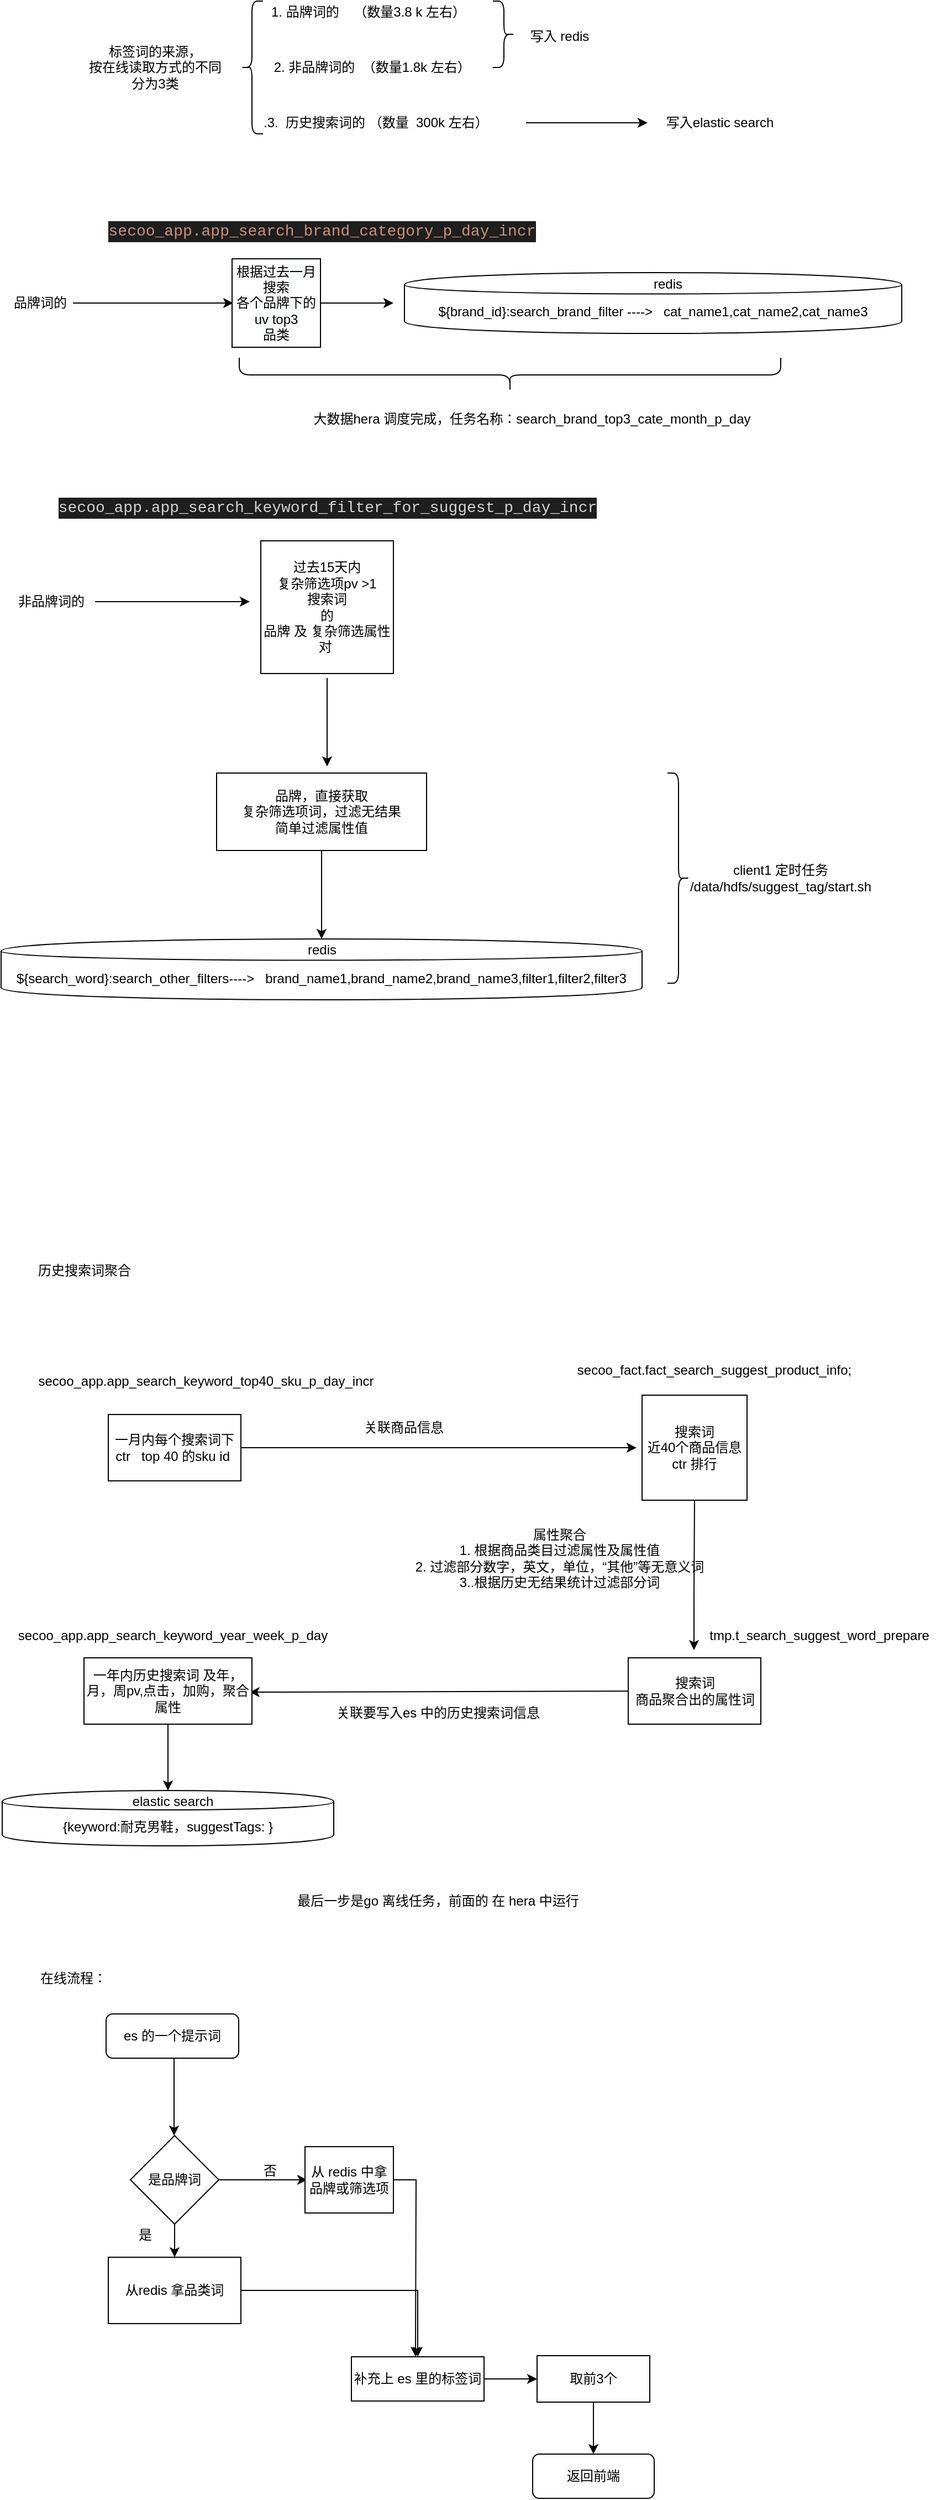 <mxfile version="13.0.9" type="github">
  <diagram id="A91LpBzX5Wgsc4IaKshx" name="Page-1">
    <mxGraphModel dx="925" dy="512" grid="1" gridSize="10" guides="1" tooltips="1" connect="1" arrows="1" fold="1" page="1" pageScale="1" pageWidth="827" pageHeight="1169" math="0" shadow="0">
      <root>
        <mxCell id="0" />
        <mxCell id="1" parent="0" />
        <mxCell id="TyoJxL2L62WcN0cPFRU_-1" value="" style="shape=curlyBracket;whiteSpace=wrap;html=1;rounded=1;" parent="1" vertex="1">
          <mxGeometry x="222" y="72" width="20" height="120" as="geometry" />
        </mxCell>
        <mxCell id="TyoJxL2L62WcN0cPFRU_-4" value="1. 品牌词的&amp;nbsp; &amp;nbsp; （数量3.8 k 左右）" style="text;html=1;align=center;verticalAlign=middle;resizable=0;points=[];autosize=1;" parent="1" vertex="1">
          <mxGeometry x="242" y="72" width="190" height="20" as="geometry" />
        </mxCell>
        <mxCell id="TyoJxL2L62WcN0cPFRU_-7" value="标签词的来源，&lt;br&gt;按在线读取方式的不同&lt;br&gt;分为3类" style="text;html=1;align=center;verticalAlign=middle;resizable=0;points=[];autosize=1;" parent="1" vertex="1">
          <mxGeometry x="74" y="107" width="140" height="50" as="geometry" />
        </mxCell>
        <mxCell id="TyoJxL2L62WcN0cPFRU_-9" value="2. 非品牌词的&amp;nbsp; （数量1.8k 左右）&amp;nbsp;" style="text;html=1;align=center;verticalAlign=middle;resizable=0;points=[];autosize=1;" parent="1" vertex="1">
          <mxGeometry x="242" y="122" width="200" height="20" as="geometry" />
        </mxCell>
        <mxCell id="TyoJxL2L62WcN0cPFRU_-16" value="" style="shape=curlyBracket;whiteSpace=wrap;html=1;rounded=1;rotation=-180;" parent="1" vertex="1">
          <mxGeometry x="450" y="72" width="20" height="60" as="geometry" />
        </mxCell>
        <mxCell id="TyoJxL2L62WcN0cPFRU_-21" value="写入 redis" style="text;html=1;align=center;verticalAlign=middle;resizable=0;points=[];autosize=1;" parent="1" vertex="1">
          <mxGeometry x="475" y="94" width="70" height="20" as="geometry" />
        </mxCell>
        <mxCell id="TyoJxL2L62WcN0cPFRU_-23" value="" style="endArrow=classic;html=1;" parent="1" edge="1">
          <mxGeometry width="50" height="50" relative="1" as="geometry">
            <mxPoint x="480" y="182" as="sourcePoint" />
            <mxPoint x="590" y="182" as="targetPoint" />
          </mxGeometry>
        </mxCell>
        <mxCell id="TyoJxL2L62WcN0cPFRU_-24" value="写入elastic search" style="text;html=1;align=center;verticalAlign=middle;resizable=0;points=[];autosize=1;" parent="1" vertex="1">
          <mxGeometry x="600" y="172" width="110" height="20" as="geometry" />
        </mxCell>
        <mxCell id="TyoJxL2L62WcN0cPFRU_-28" value="" style="edgeStyle=orthogonalEdgeStyle;rounded=0;orthogonalLoop=1;jettySize=auto;html=1;" parent="1" source="TyoJxL2L62WcN0cPFRU_-26" edge="1">
          <mxGeometry relative="1" as="geometry">
            <mxPoint x="215" y="345" as="targetPoint" />
          </mxGeometry>
        </mxCell>
        <mxCell id="TyoJxL2L62WcN0cPFRU_-26" value="品牌词的" style="text;html=1;align=center;verticalAlign=middle;resizable=0;points=[];autosize=1;" parent="1" vertex="1">
          <mxGeometry x="10" y="335" width="60" height="20" as="geometry" />
        </mxCell>
        <mxCell id="TyoJxL2L62WcN0cPFRU_-29" value="&lt;div style=&quot;color: rgb(212 , 212 , 212) ; background-color: rgb(30 , 30 , 30) ; font-family: &amp;#34;consolas&amp;#34; , &amp;#34;courier new&amp;#34; , monospace ; font-size: 14px ; line-height: 19px&quot;&gt;&lt;span style=&quot;color: #ce9178&quot;&gt;secoo_app.app_search_brand_category_p_day_incr&lt;/span&gt;&lt;/div&gt;" style="text;html=1;align=center;verticalAlign=middle;resizable=0;points=[];autosize=1;" parent="1" vertex="1">
          <mxGeometry x="110" y="270" width="370" height="20" as="geometry" />
        </mxCell>
        <mxCell id="TyoJxL2L62WcN0cPFRU_-32" value="" style="edgeStyle=orthogonalEdgeStyle;rounded=0;orthogonalLoop=1;jettySize=auto;html=1;" parent="1" source="TyoJxL2L62WcN0cPFRU_-30" edge="1">
          <mxGeometry relative="1" as="geometry">
            <mxPoint x="360" y="345" as="targetPoint" />
          </mxGeometry>
        </mxCell>
        <mxCell id="TyoJxL2L62WcN0cPFRU_-30" value="&lt;span style=&quot;color: rgb(0 , 0 , 0) ; font-family: &amp;#34;helvetica&amp;#34; ; font-size: 12px ; font-style: normal ; font-weight: 400 ; letter-spacing: normal ; text-align: center ; text-indent: 0px ; text-transform: none ; word-spacing: 0px ; background-color: rgb(248 , 249 , 250) ; float: none ; display: inline&quot;&gt;根据过去一月搜索&lt;/span&gt;&lt;br style=&quot;color: rgb(0 , 0 , 0) ; font-family: &amp;#34;helvetica&amp;#34; ; font-size: 12px ; font-style: normal ; font-weight: 400 ; letter-spacing: normal ; text-align: center ; text-indent: 0px ; text-transform: none ; word-spacing: 0px ; background-color: rgb(248 , 249 , 250)&quot;&gt;&lt;span style=&quot;color: rgb(0 , 0 , 0) ; font-family: &amp;#34;helvetica&amp;#34; ; font-size: 12px ; font-style: normal ; font-weight: 400 ; letter-spacing: normal ; text-align: center ; text-indent: 0px ; text-transform: none ; word-spacing: 0px ; background-color: rgb(248 , 249 , 250) ; float: none ; display: inline&quot;&gt;各个品牌下的&lt;/span&gt;&lt;br style=&quot;color: rgb(0 , 0 , 0) ; font-family: &amp;#34;helvetica&amp;#34; ; font-size: 12px ; font-style: normal ; font-weight: 400 ; letter-spacing: normal ; text-align: center ; text-indent: 0px ; text-transform: none ; word-spacing: 0px ; background-color: rgb(248 , 249 , 250)&quot;&gt;&lt;span style=&quot;color: rgb(0 , 0 , 0) ; font-family: &amp;#34;helvetica&amp;#34; ; font-size: 12px ; font-style: normal ; font-weight: 400 ; letter-spacing: normal ; text-align: center ; text-indent: 0px ; text-transform: none ; word-spacing: 0px ; background-color: rgb(248 , 249 , 250) ; float: none ; display: inline&quot;&gt;uv top3&lt;/span&gt;&lt;br style=&quot;color: rgb(0 , 0 , 0) ; font-family: &amp;#34;helvetica&amp;#34; ; font-size: 12px ; font-style: normal ; font-weight: 400 ; letter-spacing: normal ; text-align: center ; text-indent: 0px ; text-transform: none ; word-spacing: 0px ; background-color: rgb(248 , 249 , 250)&quot;&gt;&lt;span style=&quot;color: rgb(0 , 0 , 0) ; font-family: &amp;#34;helvetica&amp;#34; ; font-size: 12px ; font-style: normal ; font-weight: 400 ; letter-spacing: normal ; text-align: center ; text-indent: 0px ; text-transform: none ; word-spacing: 0px ; background-color: rgb(248 , 249 , 250) ; float: none ; display: inline&quot;&gt;品类&lt;/span&gt;" style="whiteSpace=wrap;html=1;aspect=fixed;" parent="1" vertex="1">
          <mxGeometry x="214" y="305" width="80" height="80" as="geometry" />
        </mxCell>
        <mxCell id="TyoJxL2L62WcN0cPFRU_-33" value="${brand_id}:search_brand_filter ----&amp;gt;&amp;nbsp; &amp;nbsp;cat_name1,cat_name2,cat_name3" style="shape=cylinder;whiteSpace=wrap;html=1;boundedLbl=1;backgroundOutline=1;" parent="1" vertex="1">
          <mxGeometry x="370" y="317.5" width="450" height="55" as="geometry" />
        </mxCell>
        <mxCell id="TyoJxL2L62WcN0cPFRU_-34" value="redis" style="text;html=1;align=center;verticalAlign=middle;resizable=0;points=[];autosize=1;" parent="1" vertex="1">
          <mxGeometry x="588" y="317.5" width="40" height="20" as="geometry" />
        </mxCell>
        <mxCell id="TyoJxL2L62WcN0cPFRU_-37" value="" style="shape=curlyBracket;whiteSpace=wrap;html=1;rounded=1;rotation=-90;" parent="1" vertex="1">
          <mxGeometry x="450" y="165" width="31" height="490" as="geometry" />
        </mxCell>
        <mxCell id="TyoJxL2L62WcN0cPFRU_-38" value="大数据hera 调度完成，任务名称：search_brand_top3_cate_month_p_day" style="text;html=1;align=center;verticalAlign=middle;resizable=0;points=[];autosize=1;" parent="1" vertex="1">
          <mxGeometry x="280" y="440" width="410" height="20" as="geometry" />
        </mxCell>
        <mxCell id="TyoJxL2L62WcN0cPFRU_-48" value="" style="edgeStyle=orthogonalEdgeStyle;rounded=0;orthogonalLoop=1;jettySize=auto;html=1;" parent="1" source="TyoJxL2L62WcN0cPFRU_-39" edge="1">
          <mxGeometry relative="1" as="geometry">
            <mxPoint x="230" y="615" as="targetPoint" />
          </mxGeometry>
        </mxCell>
        <mxCell id="TyoJxL2L62WcN0cPFRU_-39" value="非品牌词的" style="text;html=1;align=center;verticalAlign=middle;resizable=0;points=[];autosize=1;" parent="1" vertex="1">
          <mxGeometry x="10" y="605" width="80" height="20" as="geometry" />
        </mxCell>
        <mxCell id="TyoJxL2L62WcN0cPFRU_-14" value="&amp;nbsp;.3.&amp;nbsp; 历史搜索词的 （数量&amp;nbsp; 300k 左右）" style="text;html=1;align=center;verticalAlign=middle;resizable=0;points=[];autosize=1;" parent="1" vertex="1">
          <mxGeometry x="232" y="172" width="220" height="20" as="geometry" />
        </mxCell>
        <mxCell id="TyoJxL2L62WcN0cPFRU_-58" value="" style="edgeStyle=orthogonalEdgeStyle;rounded=0;orthogonalLoop=1;jettySize=auto;html=1;" parent="1" edge="1">
          <mxGeometry relative="1" as="geometry">
            <mxPoint x="300" y="684" as="sourcePoint" />
            <mxPoint x="300" y="764" as="targetPoint" />
            <Array as="points">
              <mxPoint x="300" y="750" />
              <mxPoint x="300" y="750" />
            </Array>
          </mxGeometry>
        </mxCell>
        <mxCell id="TyoJxL2L62WcN0cPFRU_-43" value="过去15天内&lt;br&gt;复杂筛选项pv &amp;gt;1&lt;br&gt;搜索词&lt;br&gt;的&lt;br&gt;品牌 及 复杂筛选属性对&amp;nbsp;" style="whiteSpace=wrap;html=1;aspect=fixed;" parent="1" vertex="1">
          <mxGeometry x="240" y="560" width="120" height="120" as="geometry" />
        </mxCell>
        <mxCell id="TyoJxL2L62WcN0cPFRU_-46" value="&lt;div style=&quot;color: rgb(212 , 212 , 212) ; background-color: rgb(30 , 30 , 30) ; font-family: &amp;#34;consolas&amp;#34; , &amp;#34;courier new&amp;#34; , monospace ; font-size: 14px ; line-height: 19px&quot;&gt;secoo_app.app_search_keyword_filter_for_suggest_p_day_incr&lt;/div&gt;" style="text;html=1;align=center;verticalAlign=middle;resizable=0;points=[];autosize=1;" parent="1" vertex="1">
          <mxGeometry x="70" y="520" width="460" height="20" as="geometry" />
        </mxCell>
        <mxCell id="TyoJxL2L62WcN0cPFRU_-55" value="" style="edgeStyle=orthogonalEdgeStyle;rounded=0;orthogonalLoop=1;jettySize=auto;html=1;" parent="1" source="TyoJxL2L62WcN0cPFRU_-52" target="TyoJxL2L62WcN0cPFRU_-53" edge="1">
          <mxGeometry relative="1" as="geometry" />
        </mxCell>
        <mxCell id="TyoJxL2L62WcN0cPFRU_-52" value="&lt;span&gt;品牌，直接获取&lt;/span&gt;&lt;br&gt;&lt;span&gt;复杂筛选项词，过滤无结果&lt;/span&gt;&lt;br&gt;&lt;span&gt;简单过滤属性值&lt;/span&gt;" style="rounded=0;whiteSpace=wrap;html=1;" parent="1" vertex="1">
          <mxGeometry x="200" y="770" width="190" height="70" as="geometry" />
        </mxCell>
        <mxCell id="TyoJxL2L62WcN0cPFRU_-53" value="${search_word}:search_other_filters----&amp;gt;&amp;nbsp; &amp;nbsp;brand_name1,brand_name2,brand_name3,filter1,filter2,filter3" style="shape=cylinder;whiteSpace=wrap;html=1;boundedLbl=1;backgroundOutline=1;" parent="1" vertex="1">
          <mxGeometry x="5" y="920" width="580" height="55" as="geometry" />
        </mxCell>
        <mxCell id="TyoJxL2L62WcN0cPFRU_-54" value="redis" style="text;html=1;align=center;verticalAlign=middle;resizable=0;points=[];autosize=1;" parent="1" vertex="1">
          <mxGeometry x="275" y="920" width="40" height="20" as="geometry" />
        </mxCell>
        <mxCell id="TyoJxL2L62WcN0cPFRU_-60" value="" style="shape=curlyBracket;whiteSpace=wrap;html=1;rounded=1;direction=west;" parent="1" vertex="1">
          <mxGeometry x="608" y="770" width="20" height="190" as="geometry" />
        </mxCell>
        <mxCell id="TyoJxL2L62WcN0cPFRU_-61" value="client1 定时任务&lt;br&gt;/data/hdfs/suggest_tag/start.sh" style="text;html=1;align=center;verticalAlign=middle;resizable=0;points=[];autosize=1;" parent="1" vertex="1">
          <mxGeometry x="620" y="850" width="180" height="30" as="geometry" />
        </mxCell>
        <mxCell id="iZUuwFrf2KAGskIMmz3N-3" value="历史搜索词聚合" style="text;html=1;align=center;verticalAlign=middle;resizable=0;points=[];autosize=1;" vertex="1" parent="1">
          <mxGeometry x="30" y="1210" width="100" height="20" as="geometry" />
        </mxCell>
        <mxCell id="iZUuwFrf2KAGskIMmz3N-4" value="搜索词&lt;br&gt;近40个商品信息&lt;br&gt;ctr 排行" style="whiteSpace=wrap;html=1;aspect=fixed;" vertex="1" parent="1">
          <mxGeometry x="585" y="1332.5" width="95" height="95" as="geometry" />
        </mxCell>
        <mxCell id="iZUuwFrf2KAGskIMmz3N-5" value="secoo_fact.fact_search_suggest_product_info;" style="text;html=1;align=center;verticalAlign=middle;resizable=0;points=[];autosize=1;" vertex="1" parent="1">
          <mxGeometry x="520" y="1300" width="260" height="20" as="geometry" />
        </mxCell>
        <mxCell id="iZUuwFrf2KAGskIMmz3N-6" value="secoo_app.app_search_keyword_top40_sku_p_day_incr" style="text;html=1;align=center;verticalAlign=middle;resizable=0;points=[];autosize=1;" vertex="1" parent="1">
          <mxGeometry x="30" y="1310" width="320" height="20" as="geometry" />
        </mxCell>
        <mxCell id="iZUuwFrf2KAGskIMmz3N-10" style="edgeStyle=orthogonalEdgeStyle;rounded=0;orthogonalLoop=1;jettySize=auto;html=1;" edge="1" parent="1" source="iZUuwFrf2KAGskIMmz3N-7">
          <mxGeometry relative="1" as="geometry">
            <mxPoint x="580" y="1380" as="targetPoint" />
          </mxGeometry>
        </mxCell>
        <mxCell id="iZUuwFrf2KAGskIMmz3N-7" value="一月内每个搜索词下&lt;br&gt;ctr&amp;nbsp; &amp;nbsp;top 40 的sku id&amp;nbsp;" style="rounded=0;whiteSpace=wrap;html=1;" vertex="1" parent="1">
          <mxGeometry x="102" y="1350" width="120" height="60" as="geometry" />
        </mxCell>
        <mxCell id="iZUuwFrf2KAGskIMmz3N-11" value="关联商品信息" style="text;html=1;align=center;verticalAlign=middle;resizable=0;points=[];autosize=1;" vertex="1" parent="1">
          <mxGeometry x="324" y="1352" width="90" height="20" as="geometry" />
        </mxCell>
        <mxCell id="iZUuwFrf2KAGskIMmz3N-12" value="" style="endArrow=classic;html=1;exitX=0.5;exitY=1;exitDx=0;exitDy=0;" edge="1" parent="1" source="iZUuwFrf2KAGskIMmz3N-4">
          <mxGeometry width="50" height="50" relative="1" as="geometry">
            <mxPoint x="632" y="1450" as="sourcePoint" />
            <mxPoint x="632" y="1563" as="targetPoint" />
            <Array as="points">
              <mxPoint x="632" y="1512.5" />
            </Array>
          </mxGeometry>
        </mxCell>
        <mxCell id="iZUuwFrf2KAGskIMmz3N-13" value="搜索词&lt;br&gt;商品聚合出的属性词" style="rounded=0;whiteSpace=wrap;html=1;" vertex="1" parent="1">
          <mxGeometry x="572.5" y="1570" width="120" height="60" as="geometry" />
        </mxCell>
        <mxCell id="iZUuwFrf2KAGskIMmz3N-14" value="属性聚合&lt;br&gt;1. 根据商品类目过滤属性及属性值&lt;br&gt;2. 过滤部分数字，英文，单位，“其他”等无意义词&lt;br&gt;3..根据历史无结果统计过滤部分词" style="text;html=1;align=center;verticalAlign=middle;resizable=0;points=[];autosize=1;" vertex="1" parent="1">
          <mxGeometry x="370" y="1450" width="280" height="60" as="geometry" />
        </mxCell>
        <mxCell id="iZUuwFrf2KAGskIMmz3N-15" value="tmp.t_search_suggest_word_prepare" style="text;html=1;align=center;verticalAlign=middle;resizable=0;points=[];autosize=1;" vertex="1" parent="1">
          <mxGeometry x="640" y="1540" width="210" height="20" as="geometry" />
        </mxCell>
        <mxCell id="iZUuwFrf2KAGskIMmz3N-18" value="" style="endArrow=classic;html=1;entryX=0.986;entryY=0.517;entryDx=0;entryDy=0;entryPerimeter=0;" edge="1" parent="1" source="iZUuwFrf2KAGskIMmz3N-13" target="iZUuwFrf2KAGskIMmz3N-19">
          <mxGeometry width="50" height="50" relative="1" as="geometry">
            <mxPoint x="414" y="1650" as="sourcePoint" />
            <mxPoint x="240" y="1601" as="targetPoint" />
          </mxGeometry>
        </mxCell>
        <mxCell id="iZUuwFrf2KAGskIMmz3N-24" value="" style="edgeStyle=orthogonalEdgeStyle;rounded=0;orthogonalLoop=1;jettySize=auto;html=1;" edge="1" parent="1" source="iZUuwFrf2KAGskIMmz3N-19" target="iZUuwFrf2KAGskIMmz3N-22">
          <mxGeometry relative="1" as="geometry" />
        </mxCell>
        <mxCell id="iZUuwFrf2KAGskIMmz3N-19" value="一年内历史搜索词 及年，月，周pv,点击，加购，聚合属性" style="rounded=0;whiteSpace=wrap;html=1;" vertex="1" parent="1">
          <mxGeometry x="80" y="1570" width="152" height="60" as="geometry" />
        </mxCell>
        <mxCell id="iZUuwFrf2KAGskIMmz3N-20" value="关联要写入es 中的历史搜索词信息" style="text;html=1;align=center;verticalAlign=middle;resizable=0;points=[];autosize=1;" vertex="1" parent="1">
          <mxGeometry x="300" y="1610" width="200" height="20" as="geometry" />
        </mxCell>
        <mxCell id="iZUuwFrf2KAGskIMmz3N-21" value="secoo_app.app_search_keyword_year_week_p_day" style="text;html=1;align=center;verticalAlign=middle;resizable=0;points=[];autosize=1;" vertex="1" parent="1">
          <mxGeometry x="10" y="1540" width="300" height="20" as="geometry" />
        </mxCell>
        <mxCell id="iZUuwFrf2KAGskIMmz3N-22" value="{keyword:耐克男鞋，suggestTags: }" style="shape=cylinder;whiteSpace=wrap;html=1;boundedLbl=1;backgroundOutline=1;" vertex="1" parent="1">
          <mxGeometry x="6" y="1690" width="300" height="50" as="geometry" />
        </mxCell>
        <mxCell id="iZUuwFrf2KAGskIMmz3N-25" value="elastic search" style="text;html=1;align=center;verticalAlign=middle;resizable=0;points=[];autosize=1;" vertex="1" parent="1">
          <mxGeometry x="115" y="1690" width="90" height="20" as="geometry" />
        </mxCell>
        <mxCell id="iZUuwFrf2KAGskIMmz3N-27" value="最后一步是go 离线任务，前面的 在 hera 中运行" style="text;html=1;align=center;verticalAlign=middle;resizable=0;points=[];autosize=1;" vertex="1" parent="1">
          <mxGeometry x="265" y="1780" width="270" height="20" as="geometry" />
        </mxCell>
        <mxCell id="iZUuwFrf2KAGskIMmz3N-28" value="在线流程：" style="text;html=1;align=center;verticalAlign=middle;resizable=0;points=[];autosize=1;" vertex="1" parent="1">
          <mxGeometry x="30" y="1850" width="80" height="20" as="geometry" />
        </mxCell>
        <mxCell id="iZUuwFrf2KAGskIMmz3N-32" value="" style="edgeStyle=orthogonalEdgeStyle;rounded=0;orthogonalLoop=1;jettySize=auto;html=1;" edge="1" parent="1">
          <mxGeometry relative="1" as="geometry">
            <mxPoint x="161.5" y="1922" as="sourcePoint" />
            <mxPoint x="161.5" y="2002" as="targetPoint" />
          </mxGeometry>
        </mxCell>
        <mxCell id="iZUuwFrf2KAGskIMmz3N-30" value="es 的一个提示词" style="rounded=1;whiteSpace=wrap;html=1;" vertex="1" parent="1">
          <mxGeometry x="100" y="1892" width="120" height="40" as="geometry" />
        </mxCell>
        <mxCell id="iZUuwFrf2KAGskIMmz3N-35" value="" style="edgeStyle=orthogonalEdgeStyle;rounded=0;orthogonalLoop=1;jettySize=auto;html=1;" edge="1" parent="1" source="iZUuwFrf2KAGskIMmz3N-33">
          <mxGeometry relative="1" as="geometry">
            <mxPoint x="282" y="2042" as="targetPoint" />
          </mxGeometry>
        </mxCell>
        <mxCell id="iZUuwFrf2KAGskIMmz3N-40" value="" style="edgeStyle=orthogonalEdgeStyle;rounded=0;orthogonalLoop=1;jettySize=auto;html=1;" edge="1" parent="1" source="iZUuwFrf2KAGskIMmz3N-33" target="iZUuwFrf2KAGskIMmz3N-39">
          <mxGeometry relative="1" as="geometry" />
        </mxCell>
        <mxCell id="iZUuwFrf2KAGskIMmz3N-33" value="是品牌词" style="rhombus;whiteSpace=wrap;html=1;" vertex="1" parent="1">
          <mxGeometry x="122" y="2002" width="80" height="80" as="geometry" />
        </mxCell>
        <mxCell id="iZUuwFrf2KAGskIMmz3N-36" value="否" style="text;html=1;align=center;verticalAlign=middle;resizable=0;points=[];autosize=1;" vertex="1" parent="1">
          <mxGeometry x="233" y="2024" width="30" height="20" as="geometry" />
        </mxCell>
        <mxCell id="iZUuwFrf2KAGskIMmz3N-44" style="edgeStyle=orthogonalEdgeStyle;rounded=0;orthogonalLoop=1;jettySize=auto;html=1;" edge="1" parent="1" source="iZUuwFrf2KAGskIMmz3N-38">
          <mxGeometry relative="1" as="geometry">
            <mxPoint x="380" y="2202" as="targetPoint" />
          </mxGeometry>
        </mxCell>
        <mxCell id="iZUuwFrf2KAGskIMmz3N-38" value="从 redis 中拿品牌或筛选项" style="rounded=0;whiteSpace=wrap;html=1;" vertex="1" parent="1">
          <mxGeometry x="280" y="2012" width="80" height="60" as="geometry" />
        </mxCell>
        <mxCell id="iZUuwFrf2KAGskIMmz3N-43" style="edgeStyle=orthogonalEdgeStyle;rounded=0;orthogonalLoop=1;jettySize=auto;html=1;entryX=0.5;entryY=0;entryDx=0;entryDy=0;" edge="1" parent="1" source="iZUuwFrf2KAGskIMmz3N-39" target="iZUuwFrf2KAGskIMmz3N-41">
          <mxGeometry relative="1" as="geometry" />
        </mxCell>
        <mxCell id="iZUuwFrf2KAGskIMmz3N-39" value="从redis 拿品类词" style="rounded=0;whiteSpace=wrap;html=1;" vertex="1" parent="1">
          <mxGeometry x="102" y="2112" width="120" height="60" as="geometry" />
        </mxCell>
        <mxCell id="iZUuwFrf2KAGskIMmz3N-45" style="edgeStyle=orthogonalEdgeStyle;rounded=0;orthogonalLoop=1;jettySize=auto;html=1;" edge="1" parent="1" source="iZUuwFrf2KAGskIMmz3N-41">
          <mxGeometry relative="1" as="geometry">
            <mxPoint x="490" y="2222" as="targetPoint" />
          </mxGeometry>
        </mxCell>
        <mxCell id="iZUuwFrf2KAGskIMmz3N-41" value="补充上 es 里的标签词" style="rounded=0;whiteSpace=wrap;html=1;" vertex="1" parent="1">
          <mxGeometry x="322" y="2202" width="120" height="40" as="geometry" />
        </mxCell>
        <mxCell id="iZUuwFrf2KAGskIMmz3N-42" value="是" style="text;html=1;align=center;verticalAlign=middle;resizable=0;points=[];autosize=1;" vertex="1" parent="1">
          <mxGeometry x="120" y="2082" width="30" height="20" as="geometry" />
        </mxCell>
        <mxCell id="iZUuwFrf2KAGskIMmz3N-48" value="" style="edgeStyle=orthogonalEdgeStyle;rounded=0;orthogonalLoop=1;jettySize=auto;html=1;" edge="1" parent="1" source="iZUuwFrf2KAGskIMmz3N-46" target="iZUuwFrf2KAGskIMmz3N-47">
          <mxGeometry relative="1" as="geometry" />
        </mxCell>
        <mxCell id="iZUuwFrf2KAGskIMmz3N-46" value="取前3个" style="rounded=0;whiteSpace=wrap;html=1;" vertex="1" parent="1">
          <mxGeometry x="490" y="2201" width="102" height="42" as="geometry" />
        </mxCell>
        <mxCell id="iZUuwFrf2KAGskIMmz3N-47" value="返回前端" style="rounded=1;whiteSpace=wrap;html=1;" vertex="1" parent="1">
          <mxGeometry x="486" y="2290" width="110" height="40" as="geometry" />
        </mxCell>
      </root>
    </mxGraphModel>
  </diagram>
</mxfile>
